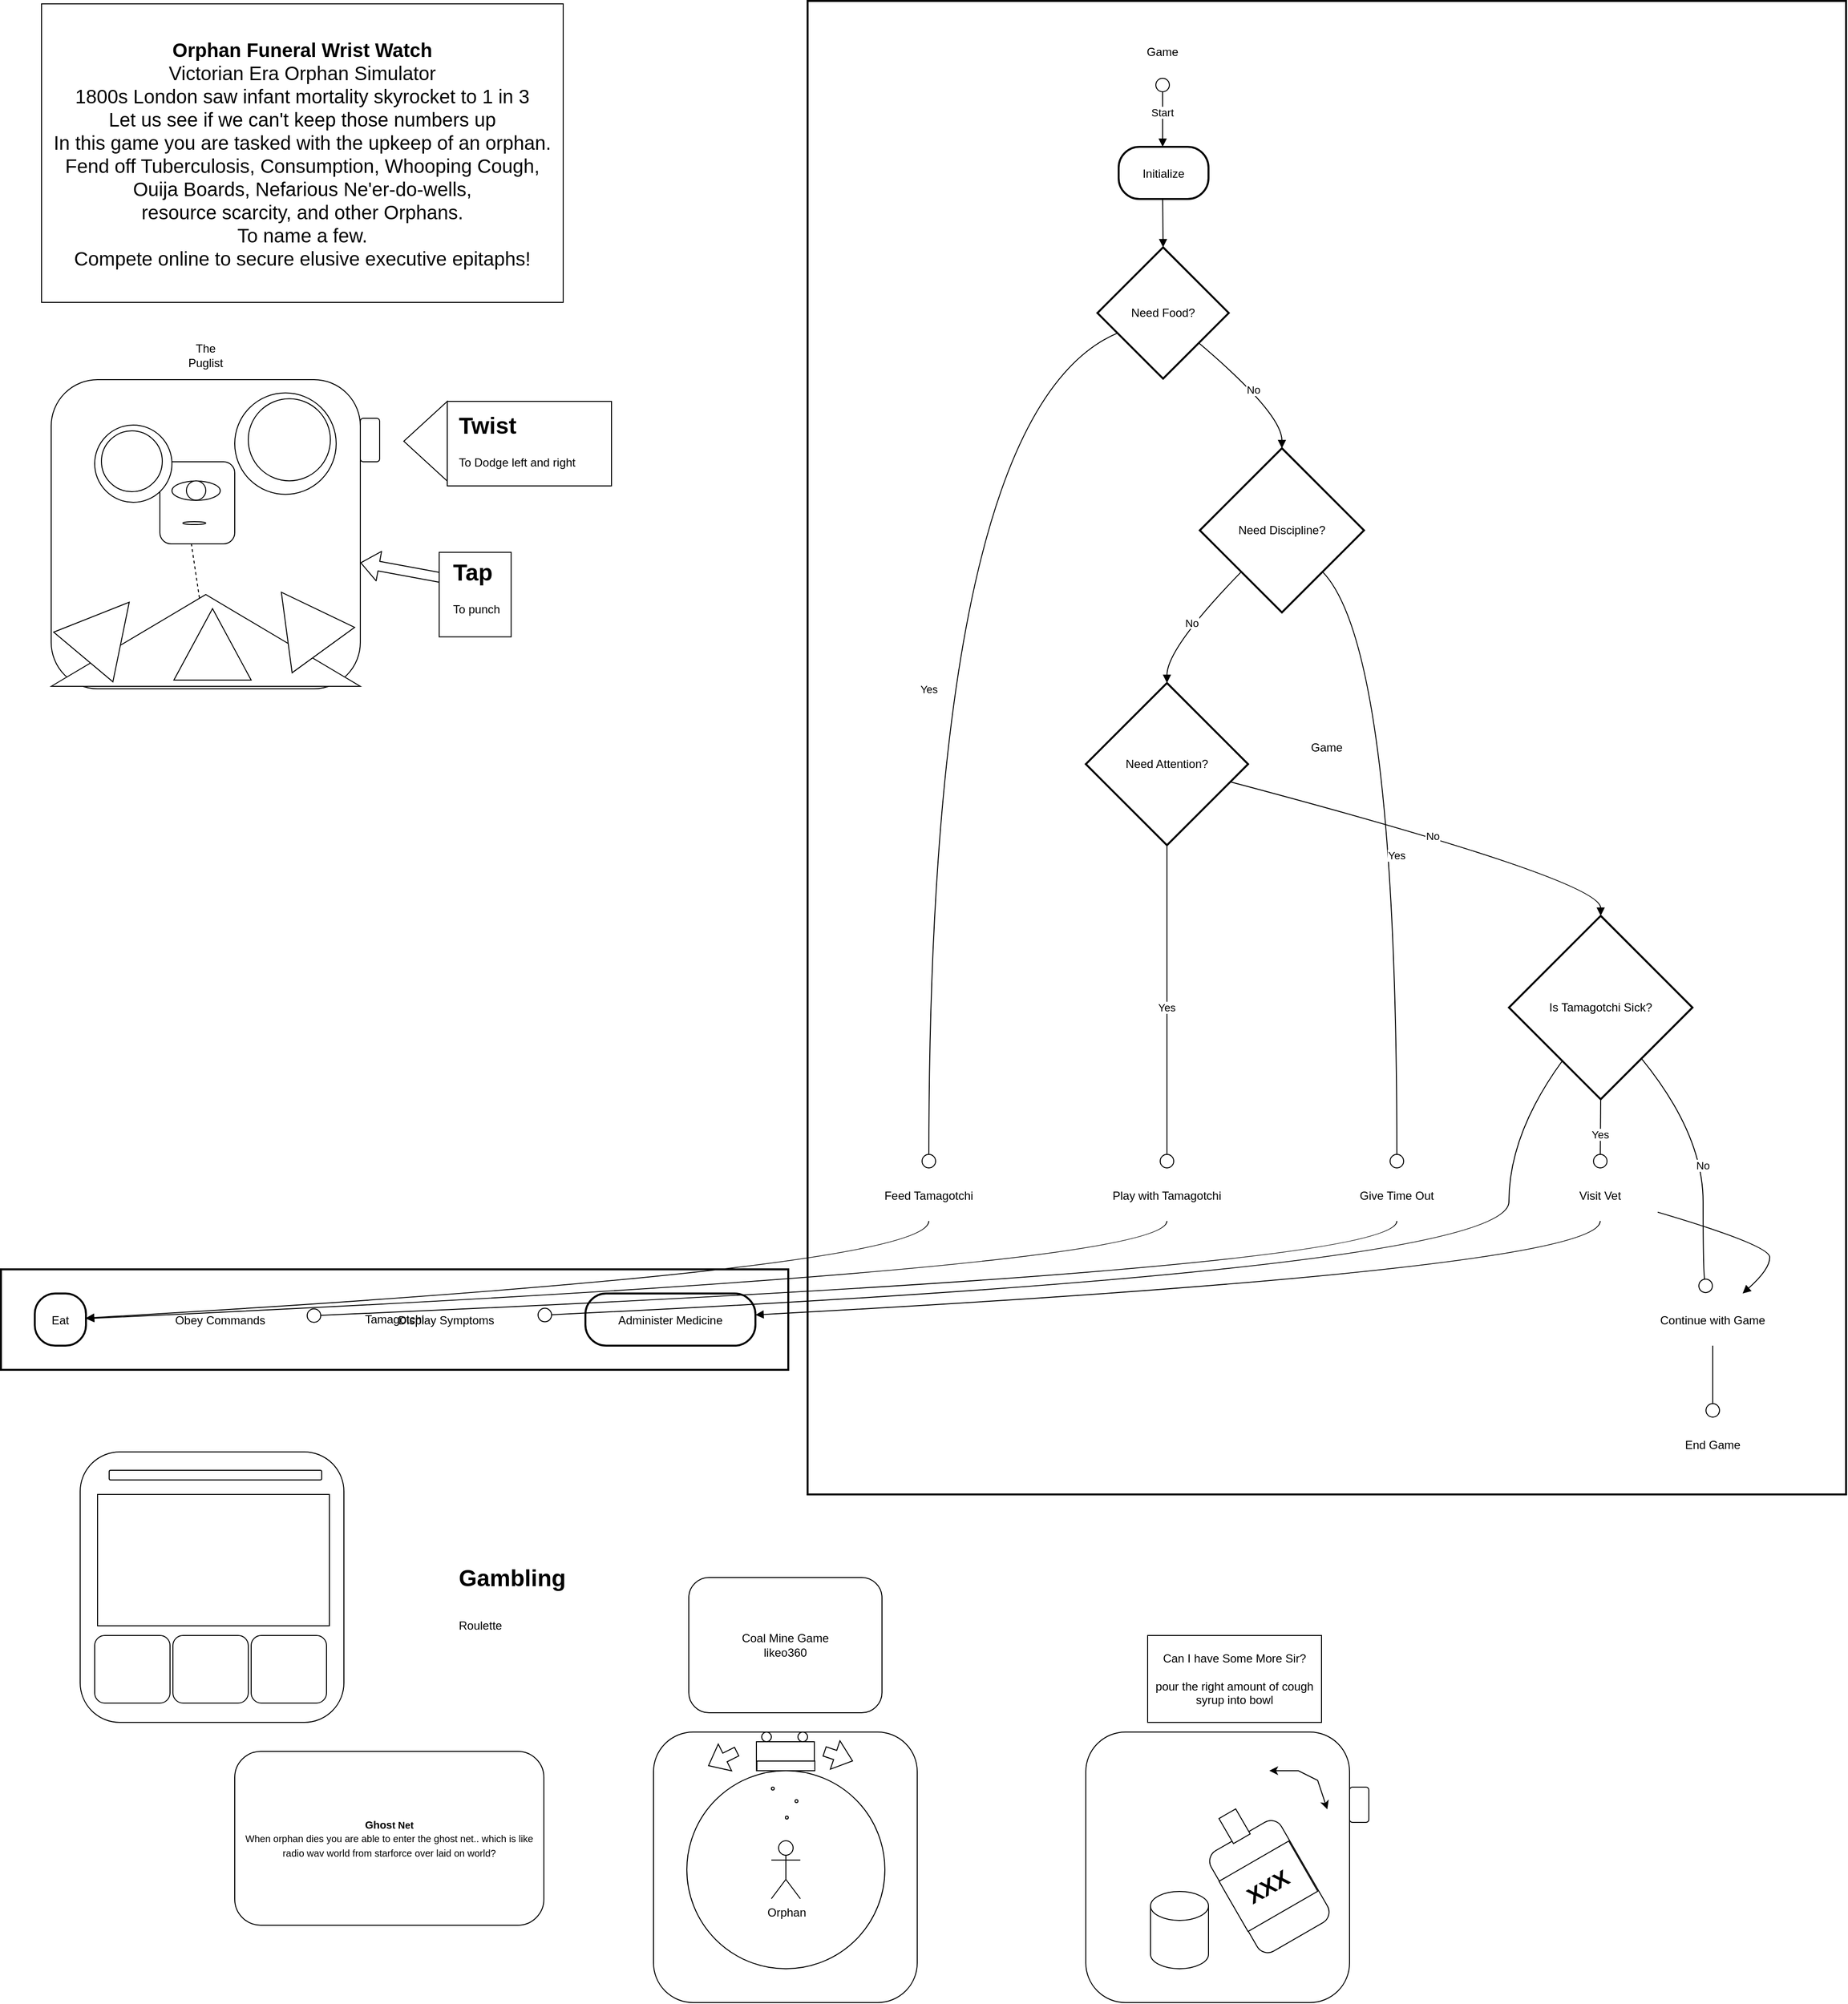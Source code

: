 <mxfile version="26.0.5">
  <diagram name="Page-1" id="XTMSRbrgKVGLjsH9X8_s">
    <mxGraphModel dx="768" dy="425" grid="1" gridSize="10" guides="1" tooltips="1" connect="1" arrows="1" fold="1" page="1" pageScale="1" pageWidth="850" pageHeight="1100" math="0" shadow="0">
      <root>
        <mxCell id="0" />
        <mxCell id="1" parent="0" />
        <mxCell id="2" value="Tamagotchi" style="whiteSpace=wrap;strokeWidth=2;" parent="1" vertex="1">
          <mxGeometry x="8" y="1321" width="815" height="104" as="geometry" />
        </mxCell>
        <mxCell id="3" value="Game" style="whiteSpace=wrap;strokeWidth=2;" parent="1" vertex="1">
          <mxGeometry x="843" y="8" width="1075" height="1546" as="geometry" />
        </mxCell>
        <mxCell id="4" value="Game" style="fillColor=none;strokeColor=none;" parent="1" vertex="1">
          <mxGeometry x="1160" y="33" width="101" height="54" as="geometry" />
        </mxCell>
        <mxCell id="5" value="Initialize" style="rounded=1;arcSize=40;strokeWidth=2" parent="1" vertex="1">
          <mxGeometry x="1165" y="159" width="93" height="54" as="geometry" />
        </mxCell>
        <mxCell id="6" value="Need Food?" style="rhombus;strokeWidth=2;whiteSpace=wrap;" parent="1" vertex="1">
          <mxGeometry x="1143" y="263" width="136" height="136" as="geometry" />
        </mxCell>
        <mxCell id="7" value="Feed Tamagotchi" style="fillColor=none;strokeColor=none;" parent="1" vertex="1">
          <mxGeometry x="878" y="1217" width="181" height="54" as="geometry" />
        </mxCell>
        <mxCell id="8" value="Need Discipline?" style="rhombus;strokeWidth=2;whiteSpace=wrap;" parent="1" vertex="1">
          <mxGeometry x="1249" y="471" width="170" height="170" as="geometry" />
        </mxCell>
        <mxCell id="9" value="Give Time Out" style="fillColor=none;strokeColor=none;" parent="1" vertex="1">
          <mxGeometry x="1372" y="1217" width="162" height="54" as="geometry" />
        </mxCell>
        <mxCell id="10" value="Need Attention?" style="rhombus;strokeWidth=2;whiteSpace=wrap;" parent="1" vertex="1">
          <mxGeometry x="1131" y="714" width="168" height="168" as="geometry" />
        </mxCell>
        <mxCell id="11" value="Play with Tamagotchi" style="fillColor=none;strokeColor=none;" parent="1" vertex="1">
          <mxGeometry x="1109" y="1217" width="212" height="54" as="geometry" />
        </mxCell>
        <mxCell id="12" value="Is Tamagotchi Sick?" style="rhombus;strokeWidth=2;whiteSpace=wrap;" parent="1" vertex="1">
          <mxGeometry x="1569" y="955" width="190" height="190" as="geometry" />
        </mxCell>
        <mxCell id="13" value="Visit Vet" style="fillColor=none;strokeColor=none;" parent="1" vertex="1">
          <mxGeometry x="1604" y="1217" width="119" height="54" as="geometry" />
        </mxCell>
        <mxCell id="14" value="Continue with Game" style="fillColor=none;strokeColor=none;" parent="1" vertex="1">
          <mxGeometry x="1677" y="1346" width="206" height="54" as="geometry" />
        </mxCell>
        <mxCell id="15" value="End Game" style="fillColor=none;strokeColor=none;" parent="1" vertex="1">
          <mxGeometry x="1714" y="1475" width="132" height="54" as="geometry" />
        </mxCell>
        <mxCell id="16" value="Eat" style="rounded=1;arcSize=40;strokeWidth=2" parent="1" vertex="1">
          <mxGeometry x="43" y="1346" width="53" height="54" as="geometry" />
        </mxCell>
        <mxCell id="17" value="Obey Commands" style="fillColor=none;strokeColor=none;" parent="1" vertex="1">
          <mxGeometry x="146" y="1346" width="178" height="54" as="geometry" />
        </mxCell>
        <mxCell id="18" value="Display Symptoms" style="fillColor=none;strokeColor=none;" parent="1" vertex="1">
          <mxGeometry x="375" y="1346" width="188" height="54" as="geometry" />
        </mxCell>
        <mxCell id="19" value="Administer Medicine" style="rounded=1;arcSize=40;strokeWidth=2" parent="1" vertex="1">
          <mxGeometry x="613" y="1346" width="176" height="54" as="geometry" />
        </mxCell>
        <mxCell id="20" value="Start" style="curved=1;startArrow=circle;startFill=0;endArrow=block;exitX=0.5;exitY=1;entryX=0.49;entryY=0.01;" parent="1" source="4" target="5" edge="1">
          <mxGeometry relative="1" as="geometry">
            <Array as="points" />
          </mxGeometry>
        </mxCell>
        <mxCell id="21" value="" style="curved=1;startArrow=none;endArrow=block;exitX=0.49;exitY=1.01;entryX=0.5;entryY=0;" parent="1" source="5" target="6" edge="1">
          <mxGeometry relative="1" as="geometry">
            <Array as="points" />
          </mxGeometry>
        </mxCell>
        <mxCell id="22" value="Yes" style="curved=1;startArrow=none;endArrow=circle;endFill=0;exitX=0;exitY=0.72;entryX=0.5;entryY=0;" parent="1" source="6" target="7" edge="1">
          <mxGeometry relative="1" as="geometry">
            <Array as="points">
              <mxPoint x="969" y="435" />
            </Array>
          </mxGeometry>
        </mxCell>
        <mxCell id="23" value="No" style="curved=1;startArrow=none;endArrow=block;exitX=1;exitY=0.92;entryX=0.5;entryY=0;" parent="1" source="6" target="8" edge="1">
          <mxGeometry relative="1" as="geometry">
            <Array as="points">
              <mxPoint x="1334" y="435" />
            </Array>
          </mxGeometry>
        </mxCell>
        <mxCell id="24" value="Yes" style="curved=1;startArrow=none;endArrow=circle;endFill=0;exitX=0.99;exitY=1;entryX=0.5;entryY=0;" parent="1" source="8" target="9" edge="1">
          <mxGeometry relative="1" as="geometry">
            <Array as="points">
              <mxPoint x="1453" y="678" />
            </Array>
          </mxGeometry>
        </mxCell>
        <mxCell id="25" value="No" style="curved=1;startArrow=none;endArrow=block;exitX=0.01;exitY=1;entryX=0.5;entryY=0;" parent="1" source="8" target="10" edge="1">
          <mxGeometry relative="1" as="geometry">
            <Array as="points">
              <mxPoint x="1215" y="678" />
            </Array>
          </mxGeometry>
        </mxCell>
        <mxCell id="26" value="Yes" style="curved=1;startArrow=none;endArrow=circle;endFill=0;exitX=0.5;exitY=1;entryX=0.5;entryY=0;" parent="1" source="10" target="11" edge="1">
          <mxGeometry relative="1" as="geometry">
            <Array as="points" />
          </mxGeometry>
        </mxCell>
        <mxCell id="27" value="No" style="curved=1;startArrow=none;endArrow=block;exitX=1;exitY=0.64;entryX=0.5;entryY=0;" parent="1" source="10" target="12" edge="1">
          <mxGeometry relative="1" as="geometry">
            <Array as="points">
              <mxPoint x="1664" y="918" />
            </Array>
          </mxGeometry>
        </mxCell>
        <mxCell id="28" value="Yes" style="curved=1;startArrow=none;endArrow=circle;endFill=0;exitX=0.5;exitY=1;entryX=0.5;entryY=0;" parent="1" source="12" target="13" edge="1">
          <mxGeometry relative="1" as="geometry">
            <Array as="points" />
          </mxGeometry>
        </mxCell>
        <mxCell id="29" value="No" style="curved=1;startArrow=none;endArrow=circle;endFill=0;exitX=0.9;exitY=1;entryX=0.47;entryY=0;" parent="1" source="12" target="14" edge="1">
          <mxGeometry relative="1" as="geometry">
            <Array as="points">
              <mxPoint x="1770" y="1181" />
              <mxPoint x="1770" y="1321" />
            </Array>
          </mxGeometry>
        </mxCell>
        <mxCell id="30" value="" style="curved=1;startArrow=none;endArrow=block;exitX=1;exitY=0.83;entryX=0.65;entryY=0;" parent="1" source="13" target="14" edge="1">
          <mxGeometry relative="1" as="geometry">
            <Array as="points">
              <mxPoint x="1839" y="1296" />
              <mxPoint x="1839" y="1321" />
            </Array>
          </mxGeometry>
        </mxCell>
        <mxCell id="31" value="" style="curved=1;startArrow=none;endArrow=circle;endFill=0;exitX=0.5;exitY=1;entryX=0.5;entryY=0;" parent="1" source="14" target="15" edge="1">
          <mxGeometry relative="1" as="geometry">
            <Array as="points" />
          </mxGeometry>
        </mxCell>
        <mxCell id="32" value="" style="curved=1;startArrow=none;endArrow=block;exitX=0.5;exitY=1;entryX=1.01;entryY=0.47;" parent="1" source="7" target="16" edge="1">
          <mxGeometry relative="1" as="geometry">
            <Array as="points">
              <mxPoint x="969" y="1321" />
            </Array>
          </mxGeometry>
        </mxCell>
        <mxCell id="33" value="" style="curved=1;startArrow=none;endArrow=circle;endFill=0;exitX=0.5;exitY=1;entryX=1;entryY=0.43;" parent="1" source="9" target="17" edge="1">
          <mxGeometry relative="1" as="geometry">
            <Array as="points">
              <mxPoint x="1453" y="1321" />
            </Array>
          </mxGeometry>
        </mxCell>
        <mxCell id="34" value="" style="curved=1;startArrow=none;endArrow=block;exitX=0.5;exitY=1;entryX=1.01;entryY=0.48;" parent="1" source="11" target="16" edge="1">
          <mxGeometry relative="1" as="geometry">
            <Array as="points">
              <mxPoint x="1215" y="1321" />
            </Array>
          </mxGeometry>
        </mxCell>
        <mxCell id="35" value="" style="curved=1;startArrow=none;endArrow=circle;endFill=0;exitX=0.14;exitY=1;entryX=1;entryY=0.42;" parent="1" source="12" target="18" edge="1">
          <mxGeometry relative="1" as="geometry">
            <Array as="points">
              <mxPoint x="1569" y="1181" />
              <mxPoint x="1569" y="1321" />
            </Array>
          </mxGeometry>
        </mxCell>
        <mxCell id="36" value="" style="curved=1;startArrow=none;endArrow=block;exitX=0.5;exitY=1;entryX=1;entryY=0.41;" parent="1" source="13" target="19" edge="1">
          <mxGeometry relative="1" as="geometry">
            <Array as="points">
              <mxPoint x="1664" y="1321" />
            </Array>
          </mxGeometry>
        </mxCell>
        <mxCell id="5bxqDrjg2q5eDlx1BoxY-36" value="" style="rounded=1;whiteSpace=wrap;html=1;" parent="1" vertex="1">
          <mxGeometry x="60" y="400" width="320" height="320" as="geometry" />
        </mxCell>
        <mxCell id="5bxqDrjg2q5eDlx1BoxY-37" value="The Puglist" style="text;html=1;align=center;verticalAlign=middle;whiteSpace=wrap;rounded=0;" parent="1" vertex="1">
          <mxGeometry x="190" y="360" width="60" height="30" as="geometry" />
        </mxCell>
        <mxCell id="5bxqDrjg2q5eDlx1BoxY-40" value="" style="triangle;whiteSpace=wrap;html=1;rotation=-90;" parent="1" vertex="1">
          <mxGeometry x="172.5" y="510" width="95" height="320" as="geometry" />
        </mxCell>
        <mxCell id="5bxqDrjg2q5eDlx1BoxY-45" value="" style="rounded=1;whiteSpace=wrap;html=1;" parent="1" vertex="1">
          <mxGeometry x="380" y="440" width="20" height="45" as="geometry" />
        </mxCell>
        <mxCell id="5bxqDrjg2q5eDlx1BoxY-46" value="" style="triangle;whiteSpace=wrap;html=1;rotation=-180;" parent="1" vertex="1">
          <mxGeometry x="425" y="422.5" width="45" height="82.5" as="geometry" />
        </mxCell>
        <mxCell id="5bxqDrjg2q5eDlx1BoxY-48" value="" style="rounded=0;whiteSpace=wrap;html=1;" parent="1" vertex="1">
          <mxGeometry x="470" y="422.5" width="170" height="87.5" as="geometry" />
        </mxCell>
        <mxCell id="5bxqDrjg2q5eDlx1BoxY-51" value="&lt;h1 style=&quot;margin-top: 0px;&quot;&gt;Twist&lt;/h1&gt;&lt;p&gt;To Dodge left and right&lt;/p&gt;" style="text;html=1;whiteSpace=wrap;overflow=hidden;rounded=0;" parent="1" vertex="1">
          <mxGeometry x="480" y="427" width="180" height="120" as="geometry" />
        </mxCell>
        <mxCell id="5bxqDrjg2q5eDlx1BoxY-52" value="" style="shape=flexArrow;endArrow=classic;html=1;rounded=1;" parent="1" target="5bxqDrjg2q5eDlx1BoxY-36" edge="1">
          <mxGeometry width="50" height="50" relative="1" as="geometry">
            <mxPoint x="506.13" y="612.75" as="sourcePoint" />
            <mxPoint x="456.13" y="486.25" as="targetPoint" />
          </mxGeometry>
        </mxCell>
        <mxCell id="5bxqDrjg2q5eDlx1BoxY-54" value="" style="rounded=0;whiteSpace=wrap;html=1;" parent="1" vertex="1">
          <mxGeometry x="461.63" y="578.75" width="74.5" height="87.5" as="geometry" />
        </mxCell>
        <mxCell id="5bxqDrjg2q5eDlx1BoxY-55" value="&lt;h1 style=&quot;margin-top: 0px;&quot;&gt;Tap&lt;/h1&gt;&lt;p&gt;To punch&lt;/p&gt;" style="text;html=1;whiteSpace=wrap;overflow=hidden;rounded=0;" parent="1" vertex="1">
          <mxGeometry x="473.88" y="578.75" width="180" height="120" as="geometry" />
        </mxCell>
        <mxCell id="tm_JHD7YSAXxN9VD0eP0-36" value="&lt;b&gt;&lt;font style=&quot;font-size: 20px;&quot;&gt;Orphan Funeral Wrist Watch&lt;/font&gt;&lt;/b&gt;&lt;div&gt;&lt;font style=&quot;font-size: 20px;&quot;&gt;Victorian Era Orphan Simulator&lt;/font&gt;&lt;/div&gt;&lt;div&gt;&lt;span style=&quot;font-size: 20px;&quot;&gt;1800s London saw infant mortality skyrocket to 1 in 3&lt;/span&gt;&lt;/div&gt;&lt;div&gt;&lt;span style=&quot;font-size: 20px;&quot;&gt;Let us see if we can&#39;t keep those numbers up&lt;/span&gt;&lt;/div&gt;&lt;div&gt;&lt;span style=&quot;font-size: 20px;&quot;&gt;In this game you are tasked with the upkeep of an orphan.&lt;/span&gt;&lt;/div&gt;&lt;div&gt;&lt;span style=&quot;font-size: 20px; background-color: transparent; color: light-dark(rgb(0, 0, 0), rgb(255, 255, 255));&quot;&gt;Fend off Tuberculosis, Consumption, Whooping Cough,&lt;/span&gt;&lt;/div&gt;&lt;div&gt;&lt;span style=&quot;font-size: 20px;&quot;&gt;Ouija Boards, Nefarious Ne&#39;er-do-wells,&lt;/span&gt;&lt;/div&gt;&lt;div&gt;&lt;span style=&quot;font-size: 20px;&quot;&gt;resource scarcity, and other Orphans.&lt;br&gt;To name a few.&lt;/span&gt;&lt;/div&gt;&lt;div&gt;&lt;span style=&quot;font-size: 20px;&quot;&gt;Compete online to secure elusive executive epitaphs!&lt;/span&gt;&lt;/div&gt;" style="rounded=0;whiteSpace=wrap;html=1;" parent="1" vertex="1">
          <mxGeometry x="50" y="11" width="540" height="309" as="geometry" />
        </mxCell>
        <mxCell id="mHdtEWMXUM8r4JLhWg8k-40" value="" style="triangle;whiteSpace=wrap;html=1;rotation=-50;" parent="1" vertex="1">
          <mxGeometry x="80" y="618.75" width="74" height="80" as="geometry" />
        </mxCell>
        <mxCell id="mHdtEWMXUM8r4JLhWg8k-41" value="" style="triangle;whiteSpace=wrap;html=1;rotation=-126;" parent="1" vertex="1">
          <mxGeometry x="283" y="610" width="74" height="80" as="geometry" />
        </mxCell>
        <mxCell id="mHdtEWMXUM8r4JLhWg8k-43" value="" style="triangle;whiteSpace=wrap;html=1;rotation=-90;" parent="1" vertex="1">
          <mxGeometry x="190" y="634" width="74" height="80" as="geometry" />
        </mxCell>
        <mxCell id="mHdtEWMXUM8r4JLhWg8k-44" value="" style="rounded=1;whiteSpace=wrap;html=1;" parent="1" vertex="1">
          <mxGeometry x="90" y="1510" width="273" height="280" as="geometry" />
        </mxCell>
        <mxCell id="mHdtEWMXUM8r4JLhWg8k-49" value="" style="rounded=1;whiteSpace=wrap;html=1;" parent="1" vertex="1">
          <mxGeometry x="172.5" y="485" width="77.5" height="85" as="geometry" />
        </mxCell>
        <mxCell id="mHdtEWMXUM8r4JLhWg8k-50" value="" style="ellipse;whiteSpace=wrap;html=1;aspect=fixed;" parent="1" vertex="1">
          <mxGeometry x="105" y="447" width="80" height="80" as="geometry" />
        </mxCell>
        <mxCell id="mHdtEWMXUM8r4JLhWg8k-51" value="" style="ellipse;whiteSpace=wrap;html=1;aspect=fixed;" parent="1" vertex="1">
          <mxGeometry x="112" y="453" width="63" height="63" as="geometry" />
        </mxCell>
        <mxCell id="mHdtEWMXUM8r4JLhWg8k-52" value="" style="ellipse;whiteSpace=wrap;html=1;aspect=fixed;" parent="1" vertex="1">
          <mxGeometry x="250" y="413.75" width="105" height="105" as="geometry" />
        </mxCell>
        <mxCell id="mHdtEWMXUM8r4JLhWg8k-53" value="" style="ellipse;whiteSpace=wrap;html=1;aspect=fixed;" parent="1" vertex="1">
          <mxGeometry x="264" y="419.75" width="85" height="85" as="geometry" />
        </mxCell>
        <mxCell id="mHdtEWMXUM8r4JLhWg8k-59" value="" style="ellipse;whiteSpace=wrap;html=1;" parent="1" vertex="1">
          <mxGeometry x="185" y="505" width="50" height="20" as="geometry" />
        </mxCell>
        <mxCell id="mHdtEWMXUM8r4JLhWg8k-68" value="" style="ellipse;whiteSpace=wrap;html=1;" parent="1" vertex="1">
          <mxGeometry x="200" y="504.75" width="20" height="20" as="geometry" />
        </mxCell>
        <mxCell id="mHdtEWMXUM8r4JLhWg8k-69" value="" style="ellipse;whiteSpace=wrap;html=1;" parent="1" vertex="1">
          <mxGeometry x="196.25" y="547" width="23.75" height="3" as="geometry" />
        </mxCell>
        <mxCell id="mHdtEWMXUM8r4JLhWg8k-71" value="" style="endArrow=none;dashed=1;html=1;rounded=0;exitX=0.42;exitY=0.995;exitDx=0;exitDy=0;exitPerimeter=0;" parent="1" source="mHdtEWMXUM8r4JLhWg8k-49" target="5bxqDrjg2q5eDlx1BoxY-40" edge="1">
          <mxGeometry width="50" height="50" relative="1" as="geometry">
            <mxPoint x="480" y="700" as="sourcePoint" />
            <mxPoint x="400" y="640" as="targetPoint" />
          </mxGeometry>
        </mxCell>
        <mxCell id="mHdtEWMXUM8r4JLhWg8k-79" value="" style="rounded=1;whiteSpace=wrap;html=1;" parent="1" vertex="1">
          <mxGeometry x="105" y="1700" width="78" height="70" as="geometry" />
        </mxCell>
        <mxCell id="mHdtEWMXUM8r4JLhWg8k-82" value="" style="rounded=1;whiteSpace=wrap;html=1;" parent="1" vertex="1">
          <mxGeometry x="120" y="1529" width="220" height="10" as="geometry" />
        </mxCell>
        <mxCell id="mHdtEWMXUM8r4JLhWg8k-85" value="" style="rounded=0;whiteSpace=wrap;html=1;" parent="1" vertex="1">
          <mxGeometry x="108" y="1554" width="240" height="136" as="geometry" />
        </mxCell>
        <mxCell id="mHdtEWMXUM8r4JLhWg8k-86" value="&lt;h1 style=&quot;margin-top: 0px;&quot;&gt;&lt;span style=&quot;background-color: transparent; color: light-dark(rgb(0, 0, 0), rgb(255, 255, 255));&quot;&gt;Gambling&lt;/span&gt;&lt;/h1&gt;&lt;h1 style=&quot;margin-top: 0px;&quot;&gt;&lt;span style=&quot;background-color: transparent; color: light-dark(rgb(0, 0, 0), rgb(255, 255, 255)); font-size: 12px; font-weight: normal;&quot;&gt;Roulette&lt;/span&gt;&lt;/h1&gt;" style="text;html=1;whiteSpace=wrap;overflow=hidden;rounded=0;" parent="1" vertex="1">
          <mxGeometry x="480" y="1620" width="180" height="120" as="geometry" />
        </mxCell>
        <mxCell id="mHdtEWMXUM8r4JLhWg8k-87" value="&lt;font style=&quot;&quot;&gt;&lt;b style=&quot;&quot;&gt;&lt;span style=&quot;font-size: 11px;&quot;&gt;Ghos&lt;/span&gt;&lt;font size=&quot;1&quot;&gt;t Net&lt;/font&gt;&lt;/b&gt;&lt;/font&gt;&lt;div&gt;&lt;font style=&quot;&quot;&gt;&lt;font style=&quot;&quot; size=&quot;1&quot;&gt;When orphan dies you are able to enter the ghost net.. which is like&lt;br&gt;radio wav world from starforce over laid on world?&lt;/font&gt;&lt;/font&gt;&lt;/div&gt;" style="rounded=1;whiteSpace=wrap;html=1;" parent="1" vertex="1">
          <mxGeometry x="250" y="1820" width="320" height="180" as="geometry" />
        </mxCell>
        <mxCell id="sXvcuLgOEi0MP0SyH3_x-36" value="" style="rounded=1;whiteSpace=wrap;html=1;" vertex="1" parent="1">
          <mxGeometry x="186" y="1700" width="78" height="70" as="geometry" />
        </mxCell>
        <mxCell id="sXvcuLgOEi0MP0SyH3_x-37" value="" style="rounded=1;whiteSpace=wrap;html=1;" vertex="1" parent="1">
          <mxGeometry x="267" y="1700" width="78" height="70" as="geometry" />
        </mxCell>
        <mxCell id="sXvcuLgOEi0MP0SyH3_x-38" value="Coal Mine Game&lt;div&gt;likeo360&lt;/div&gt;" style="rounded=1;whiteSpace=wrap;html=1;" vertex="1" parent="1">
          <mxGeometry x="720" y="1640" width="200" height="140" as="geometry" />
        </mxCell>
        <mxCell id="sXvcuLgOEi0MP0SyH3_x-41" value="" style="rounded=1;whiteSpace=wrap;html=1;" vertex="1" parent="1">
          <mxGeometry x="683.5" y="1800" width="273" height="280" as="geometry" />
        </mxCell>
        <mxCell id="sXvcuLgOEi0MP0SyH3_x-43" value="" style="ellipse;whiteSpace=wrap;html=1;aspect=fixed;" vertex="1" parent="1">
          <mxGeometry x="718" y="1840" width="205" height="205" as="geometry" />
        </mxCell>
        <mxCell id="sXvcuLgOEi0MP0SyH3_x-44" value="" style="rounded=0;whiteSpace=wrap;html=1;" vertex="1" parent="1">
          <mxGeometry x="790" y="1810" width="60" height="30" as="geometry" />
        </mxCell>
        <mxCell id="sXvcuLgOEi0MP0SyH3_x-45" value="" style="shape=flexArrow;endArrow=classic;html=1;rounded=0;exitX=0.647;exitY=0.071;exitDx=0;exitDy=0;exitPerimeter=0;" edge="1" parent="1" source="sXvcuLgOEi0MP0SyH3_x-41">
          <mxGeometry width="50" height="50" relative="1" as="geometry">
            <mxPoint x="850" y="1860" as="sourcePoint" />
            <mxPoint x="890" y="1830" as="targetPoint" />
          </mxGeometry>
        </mxCell>
        <mxCell id="sXvcuLgOEi0MP0SyH3_x-46" value="" style="shape=flexArrow;endArrow=classic;html=1;rounded=0;exitX=0.647;exitY=0.071;exitDx=0;exitDy=0;exitPerimeter=0;" edge="1" parent="1">
          <mxGeometry width="50" height="50" relative="1" as="geometry">
            <mxPoint x="770" y="1820" as="sourcePoint" />
            <mxPoint x="740" y="1835" as="targetPoint" />
          </mxGeometry>
        </mxCell>
        <mxCell id="sXvcuLgOEi0MP0SyH3_x-47" value="Orphan" style="shape=umlActor;verticalLabelPosition=bottom;verticalAlign=top;html=1;outlineConnect=0;" vertex="1" parent="1">
          <mxGeometry x="805.5" y="1912.5" width="30" height="60" as="geometry" />
        </mxCell>
        <mxCell id="sXvcuLgOEi0MP0SyH3_x-48" value="" style="ellipse;whiteSpace=wrap;html=1;aspect=fixed;" vertex="1" parent="1">
          <mxGeometry x="795.5" y="1800" width="10" height="10" as="geometry" />
        </mxCell>
        <mxCell id="sXvcuLgOEi0MP0SyH3_x-49" value="" style="ellipse;whiteSpace=wrap;html=1;aspect=fixed;" vertex="1" parent="1">
          <mxGeometry x="833" y="1800" width="10" height="10" as="geometry" />
        </mxCell>
        <mxCell id="sXvcuLgOEi0MP0SyH3_x-51" value="" style="rounded=0;whiteSpace=wrap;html=1;" vertex="1" parent="1">
          <mxGeometry x="790.5" y="1830" width="60" height="10" as="geometry" />
        </mxCell>
        <mxCell id="sXvcuLgOEi0MP0SyH3_x-52" value="" style="ellipse;whiteSpace=wrap;html=1;aspect=fixed;" vertex="1" parent="1">
          <mxGeometry x="820" y="1887" width="3" height="3" as="geometry" />
        </mxCell>
        <mxCell id="sXvcuLgOEi0MP0SyH3_x-53" value="" style="ellipse;whiteSpace=wrap;html=1;aspect=fixed;" vertex="1" parent="1">
          <mxGeometry x="830" y="1870" width="3" height="3" as="geometry" />
        </mxCell>
        <mxCell id="sXvcuLgOEi0MP0SyH3_x-54" value="" style="ellipse;whiteSpace=wrap;html=1;aspect=fixed;" vertex="1" parent="1">
          <mxGeometry x="805.5" y="1857" width="3" height="3" as="geometry" />
        </mxCell>
        <mxCell id="sXvcuLgOEi0MP0SyH3_x-56" value="" style="rounded=1;whiteSpace=wrap;html=1;" vertex="1" parent="1">
          <mxGeometry x="1131" y="1800" width="273" height="280" as="geometry" />
        </mxCell>
        <mxCell id="sXvcuLgOEi0MP0SyH3_x-57" value="" style="rounded=1;whiteSpace=wrap;html=1;rotation=-30;" vertex="1" parent="1">
          <mxGeometry x="1279" y="1900" width="84" height="120" as="geometry" />
        </mxCell>
        <mxCell id="sXvcuLgOEi0MP0SyH3_x-58" value="" style="rounded=0;whiteSpace=wrap;html=1;rotation=-30;" vertex="1" parent="1">
          <mxGeometry x="1275" y="1882.5" width="20" height="30" as="geometry" />
        </mxCell>
        <mxCell id="sXvcuLgOEi0MP0SyH3_x-60" value="" style="endArrow=classic;startArrow=classic;html=1;rounded=0;" edge="1" parent="1">
          <mxGeometry width="50" height="50" relative="1" as="geometry">
            <mxPoint x="1321" y="1840" as="sourcePoint" />
            <mxPoint x="1381" y="1880" as="targetPoint" />
            <Array as="points">
              <mxPoint x="1351" y="1840" />
              <mxPoint x="1371" y="1850" />
            </Array>
          </mxGeometry>
        </mxCell>
        <mxCell id="sXvcuLgOEi0MP0SyH3_x-61" value="" style="rounded=1;whiteSpace=wrap;html=1;" vertex="1" parent="1">
          <mxGeometry x="1404" y="1857" width="20" height="36.5" as="geometry" />
        </mxCell>
        <mxCell id="sXvcuLgOEi0MP0SyH3_x-65" value="" style="shape=cylinder3;whiteSpace=wrap;html=1;boundedLbl=1;backgroundOutline=1;size=15;" vertex="1" parent="1">
          <mxGeometry x="1198" y="1965" width="60" height="80" as="geometry" />
        </mxCell>
        <mxCell id="sXvcuLgOEi0MP0SyH3_x-67" value="&lt;font style=&quot;font-size: 23px;&quot;&gt;&lt;b&gt;XXX&lt;/b&gt;&lt;/font&gt;" style="rounded=0;whiteSpace=wrap;html=1;rotation=-30;" vertex="1" parent="1">
          <mxGeometry x="1278.35" y="1929.65" width="83.29" height="60" as="geometry" />
        </mxCell>
        <mxCell id="sXvcuLgOEi0MP0SyH3_x-68" value="Can I have Some More Sir?&lt;div&gt;&lt;br&gt;&lt;/div&gt;&lt;div&gt;pour the right amount of cough syrup into&amp;nbsp;&lt;span style=&quot;background-color: transparent; color: light-dark(rgb(0, 0, 0), rgb(255, 255, 255));&quot;&gt;bowl&lt;/span&gt;&lt;/div&gt;" style="rounded=0;whiteSpace=wrap;html=1;" vertex="1" parent="1">
          <mxGeometry x="1195" y="1700" width="180" height="90" as="geometry" />
        </mxCell>
      </root>
    </mxGraphModel>
  </diagram>
</mxfile>
